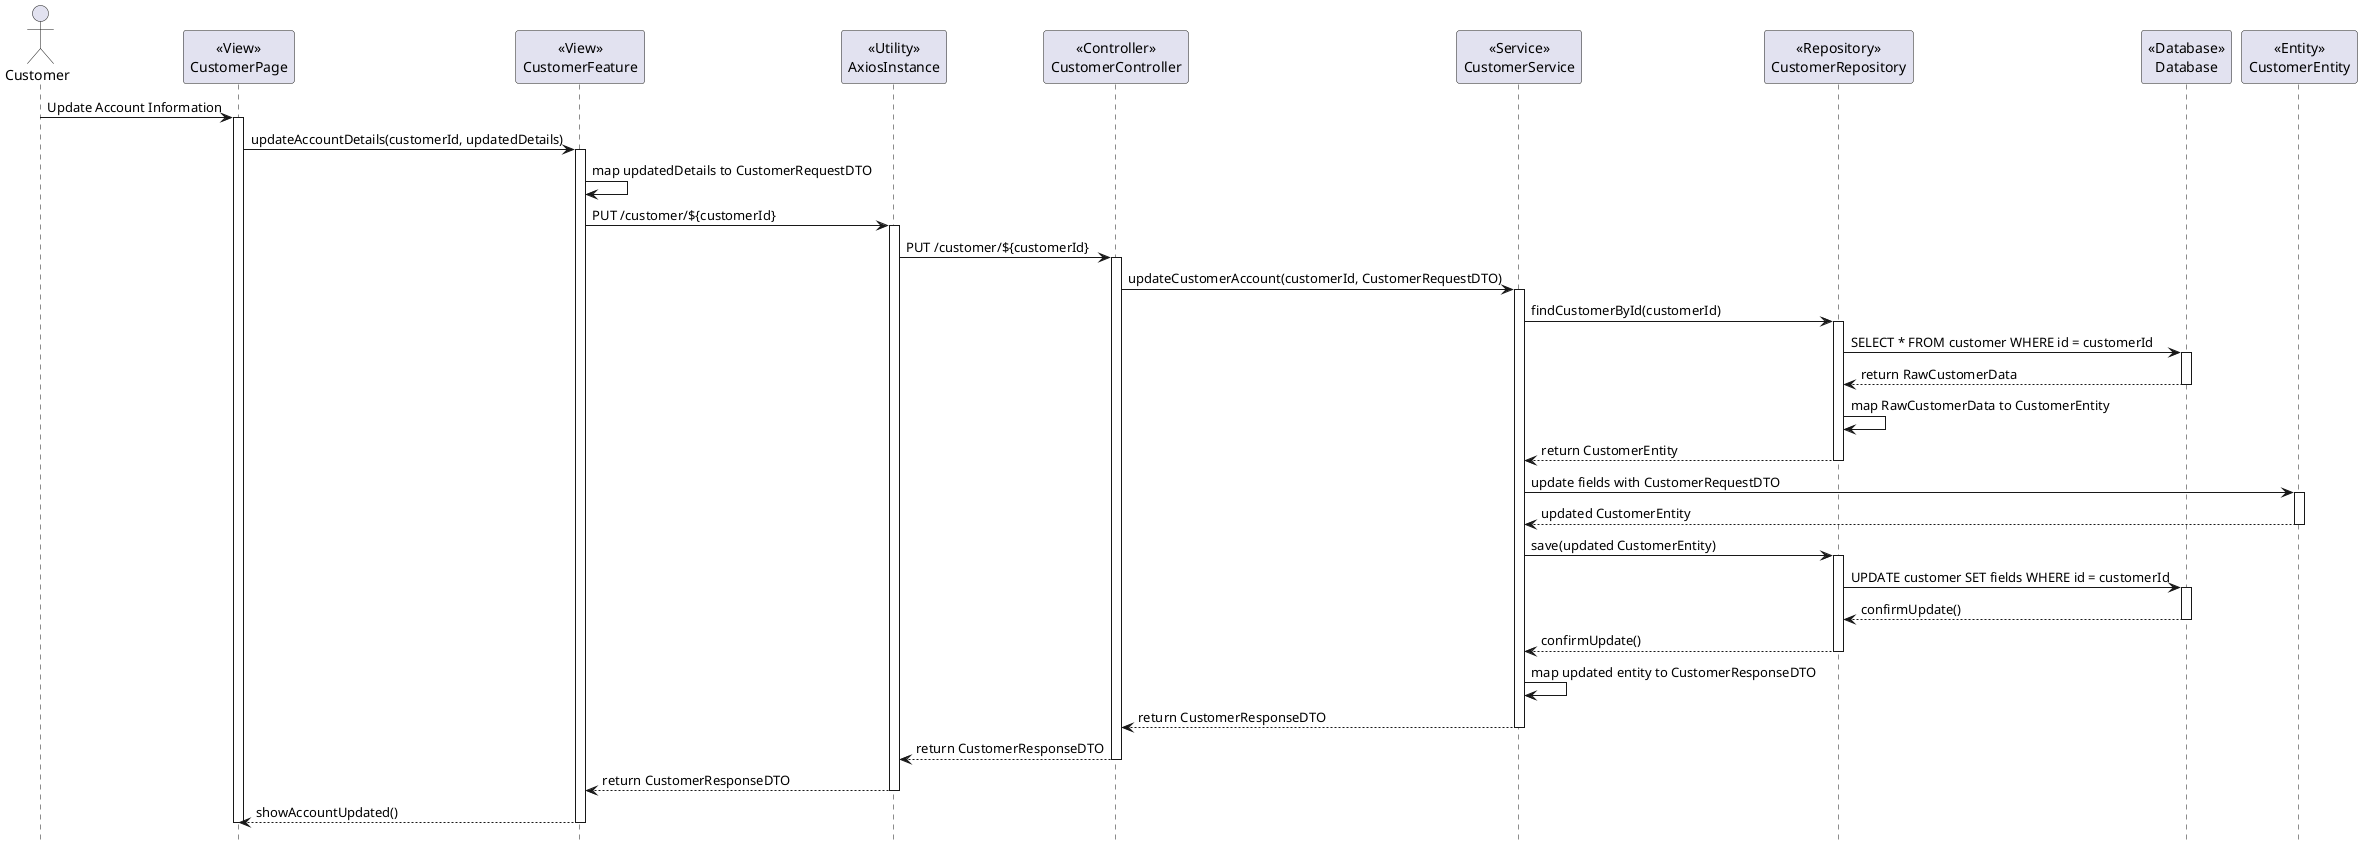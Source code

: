 @startuml
hide footbox
actor Customer

participant CustomerPage as "<<View>>\nCustomerPage"
participant CustomerFeature as "<<View>>\nCustomerFeature"
participant AxiosInstance as "<<Utility>>\nAxiosInstance"
participant CustomerController as "<<Controller>>\nCustomerController"
participant CustomerService as "<<Service>>\nCustomerService"
participant CustomerRepository as "<<Repository>>\nCustomerRepository"
participant Database as "<<Database>>\nDatabase"
participant CustomerEntity as "<<Entity>>\nCustomerEntity"

' Update customer account details
Customer -> CustomerPage: Update Account Information
activate CustomerPage
CustomerPage -> CustomerFeature: updateAccountDetails(customerId, updatedDetails)
activate CustomerFeature
CustomerFeature -> CustomerFeature: map updatedDetails to CustomerRequestDTO
CustomerFeature -> AxiosInstance: PUT /customer/${customerId}
activate AxiosInstance
AxiosInstance -> CustomerController: PUT /customer/${customerId}
activate CustomerController
CustomerController -> CustomerService: updateCustomerAccount(customerId, CustomerRequestDTO)
activate CustomerService

' Retrieve existing entity
CustomerService -> CustomerRepository: findCustomerById(customerId)
activate CustomerRepository
CustomerRepository -> Database: SELECT * FROM customer WHERE id = customerId
activate Database
Database --> CustomerRepository: return RawCustomerData
deactivate Database
CustomerRepository -> CustomerRepository: map RawCustomerData to CustomerEntity
CustomerRepository --> CustomerService: return CustomerEntity
deactivate CustomerRepository

' Update entity fields
CustomerService -> CustomerEntity: update fields with CustomerRequestDTO
activate CustomerEntity
CustomerEntity --> CustomerService: updated CustomerEntity
deactivate CustomerEntity

' Persist updated entity
CustomerService -> CustomerRepository: save(updated CustomerEntity)
activate CustomerRepository
CustomerRepository -> Database: UPDATE customer SET fields WHERE id = customerId
activate Database
Database --> CustomerRepository: confirmUpdate()
deactivate Database
CustomerRepository --> CustomerService: confirmUpdate()
deactivate CustomerRepository

' Map response
CustomerService -> CustomerService: map updated entity to CustomerResponseDTO
CustomerService --> CustomerController: return CustomerResponseDTO
deactivate CustomerService

CustomerController --> AxiosInstance: return CustomerResponseDTO
deactivate CustomerController
AxiosInstance --> CustomerFeature: return CustomerResponseDTO
deactivate AxiosInstance
CustomerFeature --> CustomerPage: showAccountUpdated()
deactivate CustomerFeature
deactivate CustomerPage
@enduml
